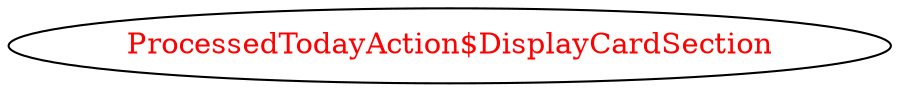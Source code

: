 digraph dependencyGraph {
 concentrate=true;
 ranksep="2.0";
 rankdir="LR"; 
 splines="ortho";
"ProcessedTodayAction$DisplayCardSection" [fontcolor="red"];
}